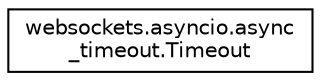 digraph "Graphical Class Hierarchy"
{
 // LATEX_PDF_SIZE
  edge [fontname="Helvetica",fontsize="10",labelfontname="Helvetica",labelfontsize="10"];
  node [fontname="Helvetica",fontsize="10",shape=record];
  rankdir="LR";
  Node0 [label="websockets.asyncio.async\l_timeout.Timeout",height=0.2,width=0.4,color="black", fillcolor="white", style="filled",URL="$classwebsockets_1_1asyncio_1_1async__timeout_1_1Timeout.html",tooltip=" "];
}
